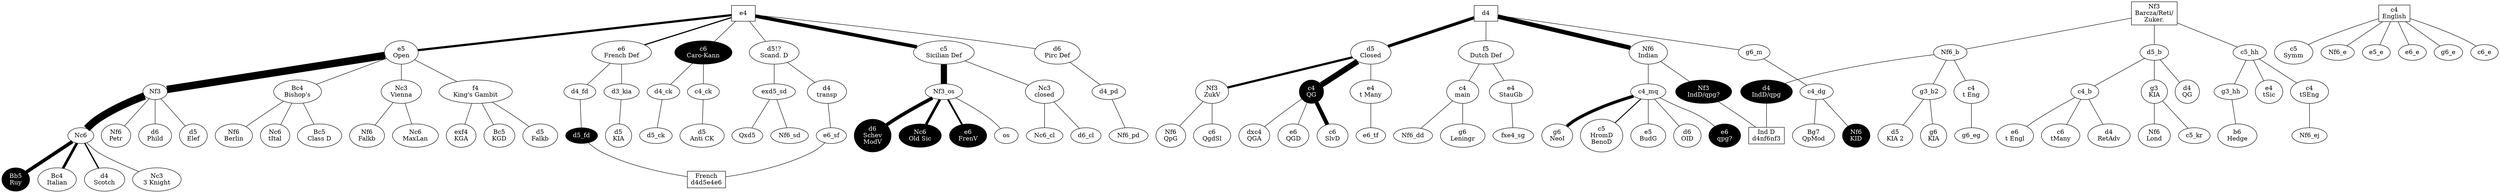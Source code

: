 graph {

////////////////////////// CLASSICAL KING PAWN ///////////////

e4[shape=rectangle]
e5[label="e5\nOpen"]
e4 -- e5 [penwidth=5]
e5 -- Nf3 [penwidth=17]

e5 -- "Bc4\nBishop's"
"Bc4\nBishop's" -- berlin
berlin[label="Nf6\nBerlin", image="germany.png"]
"Bc4\nBishop's" -- "Nc6\ntItal"
"Bc4\nBishop's" -- "Bc5\nClass D"

vien[label="Nc3\nVienna", image="austria.png"]
e5 -- vien
vien -- "Nf6\nFalkb"
vien -- "Nc6\nMaxLan"

e5 -- "f4\nKing's Gambit" -- "exf4\nKGA"
"f4\nKing's Gambit" -- "Bc5\nKGD"
"f4\nKing's Gambit" -- "d5\nFalkb"

Nf3 -- Nc6 [penwidth=17] // main line p. 40
Nf3 -- "Nf6\nPetr"
Nf3 -- "d6\nPhild"
Nf3 -- "d5\nElef"

// Ruy and siblings //

ruy[label="Bb5\nRuy", style=filled, color=black, fontcolor=white, image="spain.png"]

Nc6 -- ruy [penwidth=8]

ital[label="Bc4\nItalian", image="italy.png"]
Nc6 -- ital [penwidth=6]
scot[label="d4\nScotch", image="scotland.png"]
Nc6 -- scot [penwidth=3]
Nc6 -- "Nc3\n3 Knight"

////////////////////////// CLASSICAL QUEEN PAWN ///////////////

d4[shape=rectangle]
d5_qp[label="d5\nClosed"]
d4 -- d5_qp [penwidth=7 weight=2]

// zukertort doesn't belong here but render diff.
Nf3_z[label="Nf3\nZukV"]
Nf6_z[label="Nf6\nQpG"]
d5_qp -- Nf3_z [penwidth=5]
Nf3_z -- Nf6_z
Nf3_z -- "c6\nQgdSl"


// qg
qg[label="c4\nQG", style=filled, color=black, fontcolor=white]
d5_qp -- qg [penwidth=13]
qg -- "dxc4\nQGA"
qg -- "e6\nQGD"
qg -- "c6\nSlvD" [penwidth=9]

/////////////// MODERN KING PAWN ///////////////

d5_fd[style=filled, color=black, fontcolor=white]

french[label="e6\nFrench Def", image="france.png"]
e4 -- french [penwidth=2.6]
d4d5e4e6[shape=rectangle, label="French\nd4d5e4e6"]
french -- d4_fd -- d5_fd -- d4d5e4e6
french -- d3_kia -- "d5\nKIA"

carokann[label="c6\nCaro-Kann", style=filled, color=black, fontcolor=white]

e4 -- carokann -- d4_ck -- d5_ck
carokann -- c4_ck -- "d5\nAnti CK"

scand[label="d5!?\nScand. D", image="sweden.png"]

e4 -- scand -- exd5_sd -- Qxd5
exd5_sd -- Nf6_sd
scand -- "d4\ntransp" -- e6_sf -- d4d5e4e6

// sicilian //

sic[label="c5\nSicilian Def", image="sicily.png"]

e4 -- sic [penwidth=8]

schev[label="d6\nSchev\nModV", style=filled, color=black, fontcolor=white]
oldsic[label="Nc6\nOld Sic", style=filled, color=black, fontcolor=white]
frenv[label="e6\nFrenV", style=filled, color=black, fontcolor=white]

sic -- Nf3_os [penwidth=14]
Nf3_os -- schev [penwidth=8]
Nf3_os -- frenv [penwidth=4]
Nf3_os -- oldsic [penwidth=6]
Nf3_os -- os

sic -- "Nc3\nclosed"
"Nc3\nclosed" -- Nc6_cl
"Nc3\nclosed" -- d6_cl

// end sici

e4 -- "d6\nPirc Def" -- d4_pd -- Nf6_pd


/////////////// MODERN QUEEN PAWN ///////////////


// dutch

dutch[label="f5\nDutch Def", image="holland.png"]
d4 -- dutch
dutch -- "c4\nmain" -- Nf6_dd
"c4\nmain" -- "g6\nLeningr"
dutch -- "e4\nStauGb" -- fxe4_sg

// indian //

indian[label="Nf6\nIndian", image="india.png"]
d4 -- indian [penwidth=10]
indian -- c4_mq
// bulk of the indian
g6_mq[label="g6\nNeoI"]
c5_mq[label="c5\nHromD\nBenoD"]
c4_mq -- g6_mq [penwidth=7]
c4_mq -- c5_mq[penwidth=2]
c4_mq -- "e5\nBudG"

nf3qpg[label="Nf3\nIndD/qpg?", style=filled, color=black, fontcolor=white]
d4nf6nf3[shape=rectangle, label="Ind D\nd4nf6nf3"]
nf3qpg -- d4nf6nf3
indian -- nf3qpg

// non indian //

d4 -- g6_m -- c4_dg -- "Bg7\nQpMod"
kid[label="Nf6\nKID", style=filled, color=black, fontcolor=white]
c4_dg -- kid

/////////////// CHAPTER SEVEN ///////////////

reti[label="Nf3\nBarcza/Reti/\nZuker.", shape=rectangle]
reti -- Nf6_b -- g3_b2 -- "d5\nKIA 2"
g3_b2 -- "g6\nKIA"
Nf6_b -- "c4\nt Eng" -- g6_eg

d4indd[label="d4\nIndD/qpg", style=filled, color=black, fontcolor=white]
Nf6_b -- d4indd -- d4nf6nf3

reti -- d5_b
d5_b -- c4_b -- "e6\nt Engl"
c4_b -- "c6\ntMany"
c4_b -- "d4\nRetAdv"
d5_b -- "g3\nKIA" -- "Nf6\nLond"
"g3\nKIA" -- c5_kr
d5_b -- "d4\nQG"

reti -- c5_hh -- g3_hh -- "b6\nHedge"
c5_hh -- "e4\ntSic"
c5_hh -- "c4\ntSEng" -- Nf6_ej

//// others ////

d5_qp -- "e4\nt Many" -- e6_tf

c4_mq -- "d6\nOID"

e00qpg[label="e6\nqpg?", style=filled, color=black, fontcolor=white]
c4_mq -- e00qpg


//// English ////

eng[label="c4\nEnglish", shape=rectangle, image="england.png"]
c5_e[label="c5\nSymm"]
eng -- Nf6_e
eng -- e5_e
eng -- e6_e
eng -- c5_e
eng -- g6_e
eng -- c6_e

}
